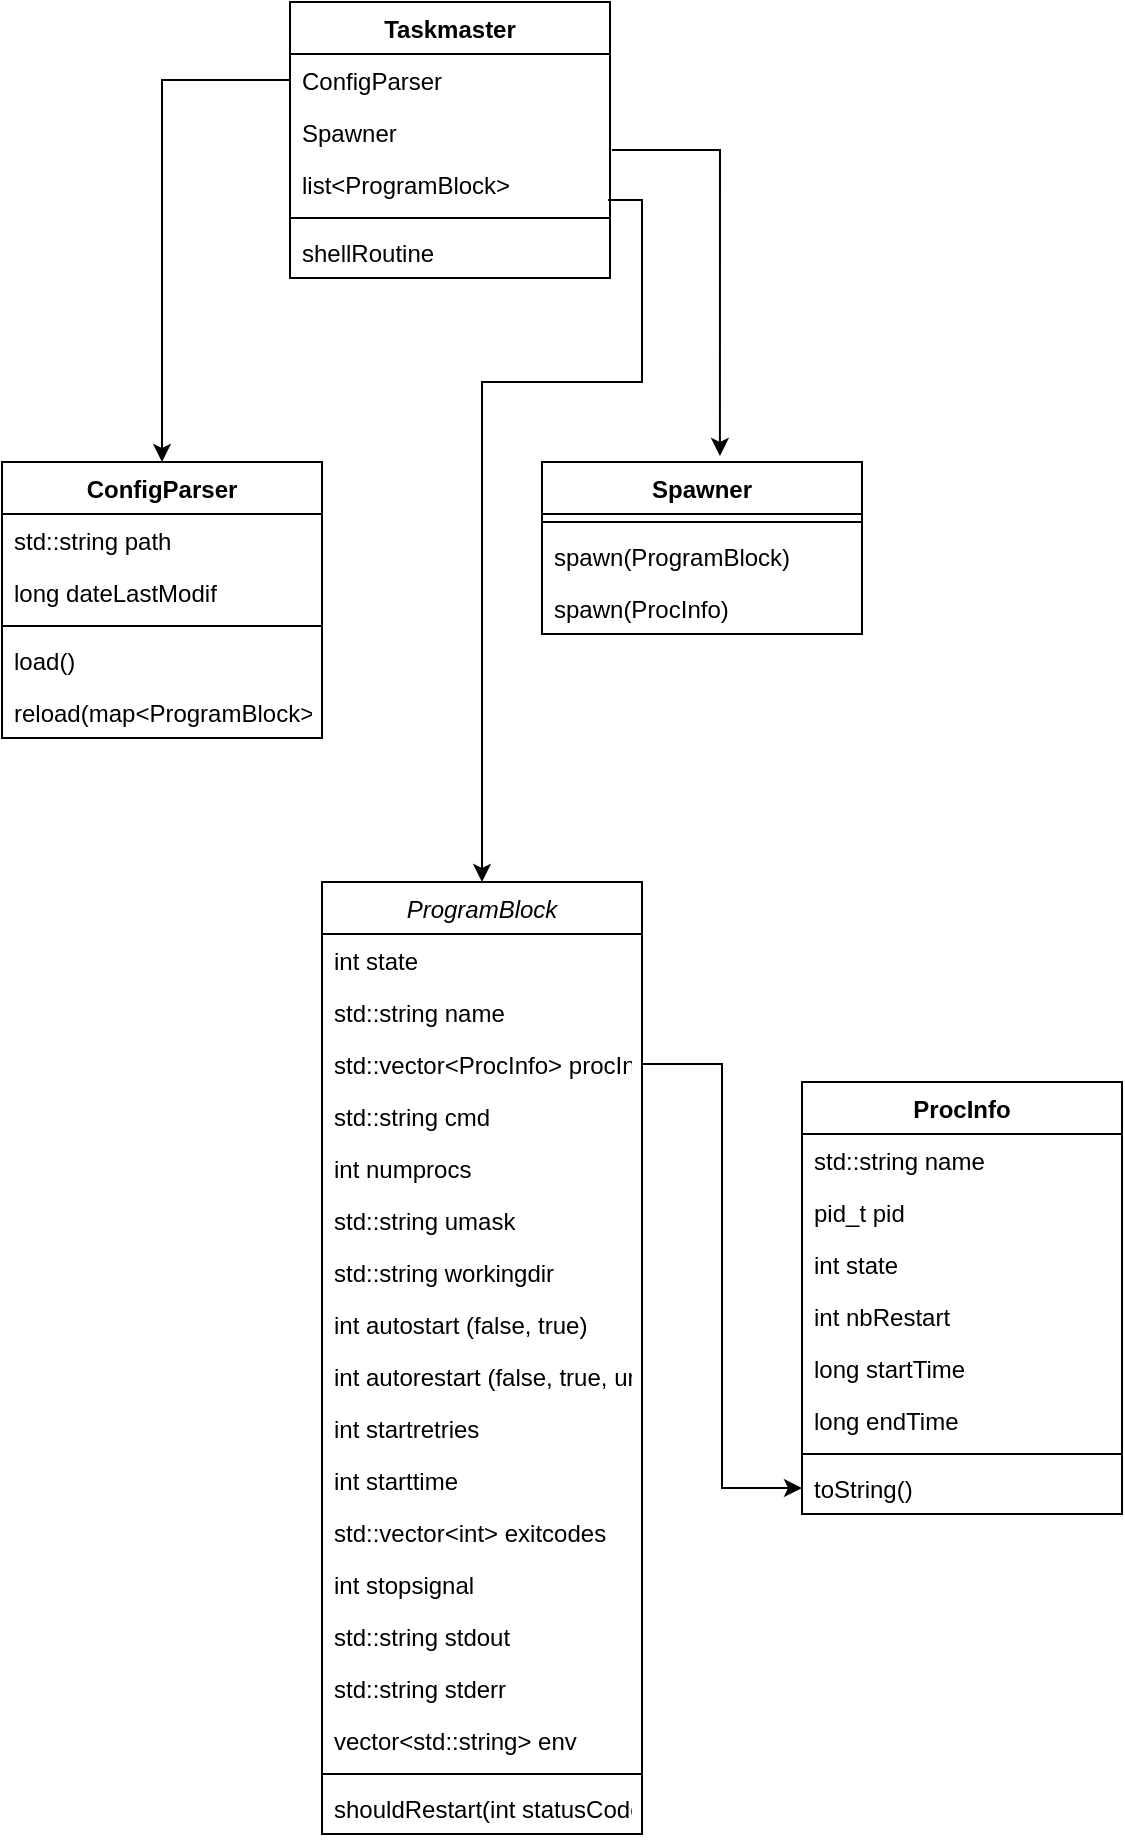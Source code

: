 <mxfile version="20.8.19" type="github">
  <diagram id="C5RBs43oDa-KdzZeNtuy" name="Page-1">
    <mxGraphModel dx="1071" dy="761" grid="1" gridSize="10" guides="1" tooltips="1" connect="1" arrows="1" fold="1" page="1" pageScale="1" pageWidth="827" pageHeight="1169" math="0" shadow="0">
      <root>
        <mxCell id="WIyWlLk6GJQsqaUBKTNV-0" />
        <mxCell id="WIyWlLk6GJQsqaUBKTNV-1" parent="WIyWlLk6GJQsqaUBKTNV-0" />
        <mxCell id="y6pseO_rtESV1Q1Lc6aO-13" value="" style="edgeStyle=orthogonalEdgeStyle;rounded=0;orthogonalLoop=1;jettySize=auto;html=1;exitX=1;exitY=0.5;exitDx=0;exitDy=0;" edge="1" parent="WIyWlLk6GJQsqaUBKTNV-1" source="ZT0XVL_EHuDRGazkyf0_-1" target="5W6_twZMvm-vL_z1skgK-3">
          <mxGeometry relative="1" as="geometry" />
        </mxCell>
        <mxCell id="ZT0XVL_EHuDRGazkyf0_-0" value="ProgramBlock" style="swimlane;fontStyle=2;align=center;verticalAlign=top;childLayout=stackLayout;horizontal=1;startSize=26;horizontalStack=0;resizeParent=1;resizeLast=0;collapsible=1;marginBottom=0;rounded=0;shadow=0;strokeWidth=1;" parent="WIyWlLk6GJQsqaUBKTNV-1" vertex="1">
          <mxGeometry x="350" y="620" width="160" height="476" as="geometry">
            <mxRectangle x="230" y="140" width="160" height="26" as="alternateBounds" />
          </mxGeometry>
        </mxCell>
        <mxCell id="ZT0XVL_EHuDRGazkyf0_-18" value="int state" style="text;align=left;verticalAlign=top;spacingLeft=4;spacingRight=4;overflow=hidden;rotatable=0;points=[[0,0.5],[1,0.5]];portConstraint=eastwest;" parent="ZT0XVL_EHuDRGazkyf0_-0" vertex="1">
          <mxGeometry y="26" width="160" height="26" as="geometry" />
        </mxCell>
        <mxCell id="ZT0XVL_EHuDRGazkyf0_-19" value="std::string name&#xa;" style="text;align=left;verticalAlign=top;spacingLeft=4;spacingRight=4;overflow=hidden;rotatable=0;points=[[0,0.5],[1,0.5]];portConstraint=eastwest;" parent="ZT0XVL_EHuDRGazkyf0_-0" vertex="1">
          <mxGeometry y="52" width="160" height="26" as="geometry" />
        </mxCell>
        <mxCell id="ZT0XVL_EHuDRGazkyf0_-1" value="std::vector&lt;ProcInfo&gt; procInfo" style="text;align=left;verticalAlign=top;spacingLeft=4;spacingRight=4;overflow=hidden;rotatable=0;points=[[0,0.5],[1,0.5]];portConstraint=eastwest;" parent="ZT0XVL_EHuDRGazkyf0_-0" vertex="1">
          <mxGeometry y="78" width="160" height="26" as="geometry" />
        </mxCell>
        <mxCell id="ZT0XVL_EHuDRGazkyf0_-8" value="std::string cmd" style="text;align=left;verticalAlign=top;spacingLeft=4;spacingRight=4;overflow=hidden;rotatable=0;points=[[0,0.5],[1,0.5]];portConstraint=eastwest;rounded=0;shadow=0;html=0;" parent="ZT0XVL_EHuDRGazkyf0_-0" vertex="1">
          <mxGeometry y="104" width="160" height="26" as="geometry" />
        </mxCell>
        <mxCell id="ZT0XVL_EHuDRGazkyf0_-14" value="int numprocs " style="text;align=left;verticalAlign=top;spacingLeft=4;spacingRight=4;overflow=hidden;rotatable=0;points=[[0,0.5],[1,0.5]];portConstraint=eastwest;rounded=0;shadow=0;html=0;" parent="ZT0XVL_EHuDRGazkyf0_-0" vertex="1">
          <mxGeometry y="130" width="160" height="26" as="geometry" />
        </mxCell>
        <mxCell id="ZT0XVL_EHuDRGazkyf0_-13" value="std::string umask" style="text;align=left;verticalAlign=top;spacingLeft=4;spacingRight=4;overflow=hidden;rotatable=0;points=[[0,0.5],[1,0.5]];portConstraint=eastwest;rounded=0;shadow=0;html=0;" parent="ZT0XVL_EHuDRGazkyf0_-0" vertex="1">
          <mxGeometry y="156" width="160" height="26" as="geometry" />
        </mxCell>
        <mxCell id="ZT0XVL_EHuDRGazkyf0_-12" value="std::string workingdir" style="text;align=left;verticalAlign=top;spacingLeft=4;spacingRight=4;overflow=hidden;rotatable=0;points=[[0,0.5],[1,0.5]];portConstraint=eastwest;rounded=0;shadow=0;html=0;" parent="ZT0XVL_EHuDRGazkyf0_-0" vertex="1">
          <mxGeometry y="182" width="160" height="26" as="geometry" />
        </mxCell>
        <mxCell id="ZT0XVL_EHuDRGazkyf0_-11" value="int autostart (false, true)" style="text;align=left;verticalAlign=top;spacingLeft=4;spacingRight=4;overflow=hidden;rotatable=0;points=[[0,0.5],[1,0.5]];portConstraint=eastwest;rounded=0;shadow=0;html=0;" parent="ZT0XVL_EHuDRGazkyf0_-0" vertex="1">
          <mxGeometry y="208" width="160" height="26" as="geometry" />
        </mxCell>
        <mxCell id="ZT0XVL_EHuDRGazkyf0_-10" value="int autorestart (false, true, unexpected)" style="text;align=left;verticalAlign=top;spacingLeft=4;spacingRight=4;overflow=hidden;rotatable=0;points=[[0,0.5],[1,0.5]];portConstraint=eastwest;rounded=0;shadow=0;html=0;" parent="ZT0XVL_EHuDRGazkyf0_-0" vertex="1">
          <mxGeometry y="234" width="160" height="26" as="geometry" />
        </mxCell>
        <mxCell id="ZT0XVL_EHuDRGazkyf0_-9" value="int startretries" style="text;align=left;verticalAlign=top;spacingLeft=4;spacingRight=4;overflow=hidden;rotatable=0;points=[[0,0.5],[1,0.5]];portConstraint=eastwest;rounded=0;shadow=0;html=0;" parent="ZT0XVL_EHuDRGazkyf0_-0" vertex="1">
          <mxGeometry y="260" width="160" height="26" as="geometry" />
        </mxCell>
        <mxCell id="ZT0XVL_EHuDRGazkyf0_-2" value="int starttime" style="text;align=left;verticalAlign=top;spacingLeft=4;spacingRight=4;overflow=hidden;rotatable=0;points=[[0,0.5],[1,0.5]];portConstraint=eastwest;rounded=0;shadow=0;html=0;" parent="ZT0XVL_EHuDRGazkyf0_-0" vertex="1">
          <mxGeometry y="286" width="160" height="26" as="geometry" />
        </mxCell>
        <mxCell id="ZT0XVL_EHuDRGazkyf0_-7" value="std::vector&lt;int&gt; exitcodes" style="text;align=left;verticalAlign=top;spacingLeft=4;spacingRight=4;overflow=hidden;rotatable=0;points=[[0,0.5],[1,0.5]];portConstraint=eastwest;rounded=0;shadow=0;html=0;" parent="ZT0XVL_EHuDRGazkyf0_-0" vertex="1">
          <mxGeometry y="312" width="160" height="26" as="geometry" />
        </mxCell>
        <mxCell id="ZT0XVL_EHuDRGazkyf0_-17" value="int stopsignal" style="text;align=left;verticalAlign=top;spacingLeft=4;spacingRight=4;overflow=hidden;rotatable=0;points=[[0,0.5],[1,0.5]];portConstraint=eastwest;rounded=0;shadow=0;html=0;" parent="ZT0XVL_EHuDRGazkyf0_-0" vertex="1">
          <mxGeometry y="338" width="160" height="26" as="geometry" />
        </mxCell>
        <mxCell id="ZT0XVL_EHuDRGazkyf0_-16" value="std::string stdout" style="text;align=left;verticalAlign=top;spacingLeft=4;spacingRight=4;overflow=hidden;rotatable=0;points=[[0,0.5],[1,0.5]];portConstraint=eastwest;rounded=0;shadow=0;html=0;" parent="ZT0XVL_EHuDRGazkyf0_-0" vertex="1">
          <mxGeometry y="364" width="160" height="26" as="geometry" />
        </mxCell>
        <mxCell id="ZT0XVL_EHuDRGazkyf0_-15" value="std::string stderr" style="text;align=left;verticalAlign=top;spacingLeft=4;spacingRight=4;overflow=hidden;rotatable=0;points=[[0,0.5],[1,0.5]];portConstraint=eastwest;rounded=0;shadow=0;html=0;" parent="ZT0XVL_EHuDRGazkyf0_-0" vertex="1">
          <mxGeometry y="390" width="160" height="26" as="geometry" />
        </mxCell>
        <mxCell id="ZT0XVL_EHuDRGazkyf0_-3" value="vector&lt;std::string&gt; env" style="text;align=left;verticalAlign=top;spacingLeft=4;spacingRight=4;overflow=hidden;rotatable=0;points=[[0,0.5],[1,0.5]];portConstraint=eastwest;rounded=0;shadow=0;html=0;" parent="ZT0XVL_EHuDRGazkyf0_-0" vertex="1">
          <mxGeometry y="416" width="160" height="26" as="geometry" />
        </mxCell>
        <mxCell id="ZT0XVL_EHuDRGazkyf0_-4" value="" style="line;html=1;strokeWidth=1;align=left;verticalAlign=middle;spacingTop=-1;spacingLeft=3;spacingRight=3;rotatable=0;labelPosition=right;points=[];portConstraint=eastwest;" parent="ZT0XVL_EHuDRGazkyf0_-0" vertex="1">
          <mxGeometry y="442" width="160" height="8" as="geometry" />
        </mxCell>
        <mxCell id="ZT0XVL_EHuDRGazkyf0_-5" value="shouldRestart(int statusCode)" style="text;align=left;verticalAlign=top;spacingLeft=4;spacingRight=4;overflow=hidden;rotatable=0;points=[[0,0.5],[1,0.5]];portConstraint=eastwest;" parent="ZT0XVL_EHuDRGazkyf0_-0" vertex="1">
          <mxGeometry y="450" width="160" height="26" as="geometry" />
        </mxCell>
        <mxCell id="5W6_twZMvm-vL_z1skgK-0" value="ProcInfo" style="swimlane;fontStyle=1;align=center;verticalAlign=top;childLayout=stackLayout;horizontal=1;startSize=26;horizontalStack=0;resizeParent=1;resizeParentMax=0;resizeLast=0;collapsible=1;marginBottom=0;" parent="WIyWlLk6GJQsqaUBKTNV-1" vertex="1">
          <mxGeometry x="590" y="720" width="160" height="216" as="geometry" />
        </mxCell>
        <mxCell id="5W6_twZMvm-vL_z1skgK-10" value="std::string name" style="text;strokeColor=none;fillColor=none;align=left;verticalAlign=top;spacingLeft=4;spacingRight=4;overflow=hidden;rotatable=0;points=[[0,0.5],[1,0.5]];portConstraint=eastwest;" parent="5W6_twZMvm-vL_z1skgK-0" vertex="1">
          <mxGeometry y="26" width="160" height="26" as="geometry" />
        </mxCell>
        <mxCell id="5W6_twZMvm-vL_z1skgK-1" value="pid_t pid" style="text;strokeColor=none;fillColor=none;align=left;verticalAlign=top;spacingLeft=4;spacingRight=4;overflow=hidden;rotatable=0;points=[[0,0.5],[1,0.5]];portConstraint=eastwest;" parent="5W6_twZMvm-vL_z1skgK-0" vertex="1">
          <mxGeometry y="52" width="160" height="26" as="geometry" />
        </mxCell>
        <mxCell id="5W6_twZMvm-vL_z1skgK-6" value="int state" style="text;strokeColor=none;fillColor=none;align=left;verticalAlign=top;spacingLeft=4;spacingRight=4;overflow=hidden;rotatable=0;points=[[0,0.5],[1,0.5]];portConstraint=eastwest;" parent="5W6_twZMvm-vL_z1skgK-0" vertex="1">
          <mxGeometry y="78" width="160" height="26" as="geometry" />
        </mxCell>
        <mxCell id="5W6_twZMvm-vL_z1skgK-4" value="int nbRestart" style="text;strokeColor=none;fillColor=none;align=left;verticalAlign=top;spacingLeft=4;spacingRight=4;overflow=hidden;rotatable=0;points=[[0,0.5],[1,0.5]];portConstraint=eastwest;" parent="5W6_twZMvm-vL_z1skgK-0" vertex="1">
          <mxGeometry y="104" width="160" height="26" as="geometry" />
        </mxCell>
        <mxCell id="5W6_twZMvm-vL_z1skgK-5" value="long startTime&#xa;" style="text;strokeColor=none;fillColor=none;align=left;verticalAlign=top;spacingLeft=4;spacingRight=4;overflow=hidden;rotatable=0;points=[[0,0.5],[1,0.5]];portConstraint=eastwest;" parent="5W6_twZMvm-vL_z1skgK-0" vertex="1">
          <mxGeometry y="130" width="160" height="26" as="geometry" />
        </mxCell>
        <mxCell id="5W6_twZMvm-vL_z1skgK-7" value="long endTime&#xa;" style="text;strokeColor=none;fillColor=none;align=left;verticalAlign=top;spacingLeft=4;spacingRight=4;overflow=hidden;rotatable=0;points=[[0,0.5],[1,0.5]];portConstraint=eastwest;" parent="5W6_twZMvm-vL_z1skgK-0" vertex="1">
          <mxGeometry y="156" width="160" height="26" as="geometry" />
        </mxCell>
        <mxCell id="5W6_twZMvm-vL_z1skgK-2" value="" style="line;strokeWidth=1;fillColor=none;align=left;verticalAlign=middle;spacingTop=-1;spacingLeft=3;spacingRight=3;rotatable=0;labelPosition=right;points=[];portConstraint=eastwest;strokeColor=inherit;" parent="5W6_twZMvm-vL_z1skgK-0" vertex="1">
          <mxGeometry y="182" width="160" height="8" as="geometry" />
        </mxCell>
        <mxCell id="5W6_twZMvm-vL_z1skgK-3" value="toString()" style="text;strokeColor=none;fillColor=none;align=left;verticalAlign=top;spacingLeft=4;spacingRight=4;overflow=hidden;rotatable=0;points=[[0,0.5],[1,0.5]];portConstraint=eastwest;" parent="5W6_twZMvm-vL_z1skgK-0" vertex="1">
          <mxGeometry y="190" width="160" height="26" as="geometry" />
        </mxCell>
        <mxCell id="5W6_twZMvm-vL_z1skgK-16" value="ConfigParser" style="swimlane;fontStyle=1;align=center;verticalAlign=top;childLayout=stackLayout;horizontal=1;startSize=26;horizontalStack=0;resizeParent=1;resizeParentMax=0;resizeLast=0;collapsible=1;marginBottom=0;" parent="WIyWlLk6GJQsqaUBKTNV-1" vertex="1">
          <mxGeometry x="190" y="410" width="160" height="138" as="geometry" />
        </mxCell>
        <mxCell id="5W6_twZMvm-vL_z1skgK-20" value="std::string path" style="text;strokeColor=none;fillColor=none;align=left;verticalAlign=top;spacingLeft=4;spacingRight=4;overflow=hidden;rotatable=0;points=[[0,0.5],[1,0.5]];portConstraint=eastwest;" parent="5W6_twZMvm-vL_z1skgK-16" vertex="1">
          <mxGeometry y="26" width="160" height="26" as="geometry" />
        </mxCell>
        <mxCell id="5W6_twZMvm-vL_z1skgK-17" value="long dateLastModif" style="text;strokeColor=none;fillColor=none;align=left;verticalAlign=top;spacingLeft=4;spacingRight=4;overflow=hidden;rotatable=0;points=[[0,0.5],[1,0.5]];portConstraint=eastwest;" parent="5W6_twZMvm-vL_z1skgK-16" vertex="1">
          <mxGeometry y="52" width="160" height="26" as="geometry" />
        </mxCell>
        <mxCell id="5W6_twZMvm-vL_z1skgK-18" value="" style="line;strokeWidth=1;fillColor=none;align=left;verticalAlign=middle;spacingTop=-1;spacingLeft=3;spacingRight=3;rotatable=0;labelPosition=right;points=[];portConstraint=eastwest;strokeColor=inherit;" parent="5W6_twZMvm-vL_z1skgK-16" vertex="1">
          <mxGeometry y="78" width="160" height="8" as="geometry" />
        </mxCell>
        <mxCell id="5W6_twZMvm-vL_z1skgK-21" value="load()" style="text;strokeColor=none;fillColor=none;align=left;verticalAlign=top;spacingLeft=4;spacingRight=4;overflow=hidden;rotatable=0;points=[[0,0.5],[1,0.5]];portConstraint=eastwest;" parent="5W6_twZMvm-vL_z1skgK-16" vertex="1">
          <mxGeometry y="86" width="160" height="26" as="geometry" />
        </mxCell>
        <mxCell id="5W6_twZMvm-vL_z1skgK-19" value="reload(map&lt;ProgramBlock&gt;)" style="text;strokeColor=none;fillColor=none;align=left;verticalAlign=top;spacingLeft=4;spacingRight=4;overflow=hidden;rotatable=0;points=[[0,0.5],[1,0.5]];portConstraint=eastwest;" parent="5W6_twZMvm-vL_z1skgK-16" vertex="1">
          <mxGeometry y="112" width="160" height="26" as="geometry" />
        </mxCell>
        <mxCell id="5W6_twZMvm-vL_z1skgK-22" value="Spawner" style="swimlane;fontStyle=1;align=center;verticalAlign=top;childLayout=stackLayout;horizontal=1;startSize=26;horizontalStack=0;resizeParent=1;resizeParentMax=0;resizeLast=0;collapsible=1;marginBottom=0;" parent="WIyWlLk6GJQsqaUBKTNV-1" vertex="1">
          <mxGeometry x="460" y="410" width="160" height="86" as="geometry" />
        </mxCell>
        <mxCell id="5W6_twZMvm-vL_z1skgK-24" value="" style="line;strokeWidth=1;fillColor=none;align=left;verticalAlign=middle;spacingTop=-1;spacingLeft=3;spacingRight=3;rotatable=0;labelPosition=right;points=[];portConstraint=eastwest;strokeColor=inherit;" parent="5W6_twZMvm-vL_z1skgK-22" vertex="1">
          <mxGeometry y="26" width="160" height="8" as="geometry" />
        </mxCell>
        <mxCell id="5W6_twZMvm-vL_z1skgK-25" value="spawn(ProgramBlock)" style="text;strokeColor=none;fillColor=none;align=left;verticalAlign=top;spacingLeft=4;spacingRight=4;overflow=hidden;rotatable=0;points=[[0,0.5],[1,0.5]];portConstraint=eastwest;" parent="5W6_twZMvm-vL_z1skgK-22" vertex="1">
          <mxGeometry y="34" width="160" height="26" as="geometry" />
        </mxCell>
        <mxCell id="y6pseO_rtESV1Q1Lc6aO-21" value="spawn(ProcInfo)" style="text;strokeColor=none;fillColor=none;align=left;verticalAlign=top;spacingLeft=4;spacingRight=4;overflow=hidden;rotatable=0;points=[[0,0.5],[1,0.5]];portConstraint=eastwest;" vertex="1" parent="5W6_twZMvm-vL_z1skgK-22">
          <mxGeometry y="60" width="160" height="26" as="geometry" />
        </mxCell>
        <mxCell id="y6pseO_rtESV1Q1Lc6aO-15" value="" style="edgeStyle=orthogonalEdgeStyle;rounded=0;orthogonalLoop=1;jettySize=auto;html=1;entryX=0.556;entryY=-0.035;entryDx=0;entryDy=0;entryPerimeter=0;exitX=1.006;exitY=0.846;exitDx=0;exitDy=0;exitPerimeter=0;" edge="1" parent="WIyWlLk6GJQsqaUBKTNV-1" source="y6pseO_rtESV1Q1Lc6aO-12" target="5W6_twZMvm-vL_z1skgK-22">
          <mxGeometry relative="1" as="geometry">
            <mxPoint x="390" y="360" as="sourcePoint" />
            <mxPoint x="580" y="400" as="targetPoint" />
          </mxGeometry>
        </mxCell>
        <mxCell id="y6pseO_rtESV1Q1Lc6aO-17" style="edgeStyle=orthogonalEdgeStyle;rounded=0;orthogonalLoop=1;jettySize=auto;html=1;entryX=0.5;entryY=0;entryDx=0;entryDy=0;exitX=0;exitY=0.5;exitDx=0;exitDy=0;" edge="1" parent="WIyWlLk6GJQsqaUBKTNV-1" source="y6pseO_rtESV1Q1Lc6aO-9" target="5W6_twZMvm-vL_z1skgK-16">
          <mxGeometry relative="1" as="geometry" />
        </mxCell>
        <mxCell id="y6pseO_rtESV1Q1Lc6aO-8" value="Taskmaster" style="swimlane;fontStyle=1;align=center;verticalAlign=top;childLayout=stackLayout;horizontal=1;startSize=26;horizontalStack=0;resizeParent=1;resizeParentMax=0;resizeLast=0;collapsible=1;marginBottom=0;" vertex="1" parent="WIyWlLk6GJQsqaUBKTNV-1">
          <mxGeometry x="334" y="180" width="160" height="138" as="geometry" />
        </mxCell>
        <mxCell id="y6pseO_rtESV1Q1Lc6aO-9" value="ConfigParser " style="text;strokeColor=none;fillColor=none;align=left;verticalAlign=top;spacingLeft=4;spacingRight=4;overflow=hidden;rotatable=0;points=[[0,0.5],[1,0.5]];portConstraint=eastwest;" vertex="1" parent="y6pseO_rtESV1Q1Lc6aO-8">
          <mxGeometry y="26" width="160" height="26" as="geometry" />
        </mxCell>
        <mxCell id="y6pseO_rtESV1Q1Lc6aO-12" value="Spawner" style="text;strokeColor=none;fillColor=none;align=left;verticalAlign=top;spacingLeft=4;spacingRight=4;overflow=hidden;rotatable=0;points=[[0,0.5],[1,0.5]];portConstraint=eastwest;" vertex="1" parent="y6pseO_rtESV1Q1Lc6aO-8">
          <mxGeometry y="52" width="160" height="26" as="geometry" />
        </mxCell>
        <mxCell id="y6pseO_rtESV1Q1Lc6aO-20" value="list&lt;ProgramBlock&gt;" style="text;strokeColor=none;fillColor=none;align=left;verticalAlign=top;spacingLeft=4;spacingRight=4;overflow=hidden;rotatable=0;points=[[0,0.5],[1,0.5]];portConstraint=eastwest;" vertex="1" parent="y6pseO_rtESV1Q1Lc6aO-8">
          <mxGeometry y="78" width="160" height="26" as="geometry" />
        </mxCell>
        <mxCell id="y6pseO_rtESV1Q1Lc6aO-10" value="" style="line;strokeWidth=1;fillColor=none;align=left;verticalAlign=middle;spacingTop=-1;spacingLeft=3;spacingRight=3;rotatable=0;labelPosition=right;points=[];portConstraint=eastwest;strokeColor=inherit;" vertex="1" parent="y6pseO_rtESV1Q1Lc6aO-8">
          <mxGeometry y="104" width="160" height="8" as="geometry" />
        </mxCell>
        <mxCell id="y6pseO_rtESV1Q1Lc6aO-11" value="shellRoutine" style="text;strokeColor=none;fillColor=none;align=left;verticalAlign=top;spacingLeft=4;spacingRight=4;overflow=hidden;rotatable=0;points=[[0,0.5],[1,0.5]];portConstraint=eastwest;" vertex="1" parent="y6pseO_rtESV1Q1Lc6aO-8">
          <mxGeometry y="112" width="160" height="26" as="geometry" />
        </mxCell>
        <mxCell id="y6pseO_rtESV1Q1Lc6aO-22" style="edgeStyle=orthogonalEdgeStyle;rounded=0;orthogonalLoop=1;jettySize=auto;html=1;entryX=0.5;entryY=0;entryDx=0;entryDy=0;exitX=0.994;exitY=0.808;exitDx=0;exitDy=0;exitPerimeter=0;" edge="1" parent="WIyWlLk6GJQsqaUBKTNV-1" source="y6pseO_rtESV1Q1Lc6aO-20" target="ZT0XVL_EHuDRGazkyf0_-0">
          <mxGeometry relative="1" as="geometry">
            <Array as="points">
              <mxPoint x="510" y="279" />
              <mxPoint x="510" y="370" />
              <mxPoint x="430" y="370" />
            </Array>
          </mxGeometry>
        </mxCell>
      </root>
    </mxGraphModel>
  </diagram>
</mxfile>
